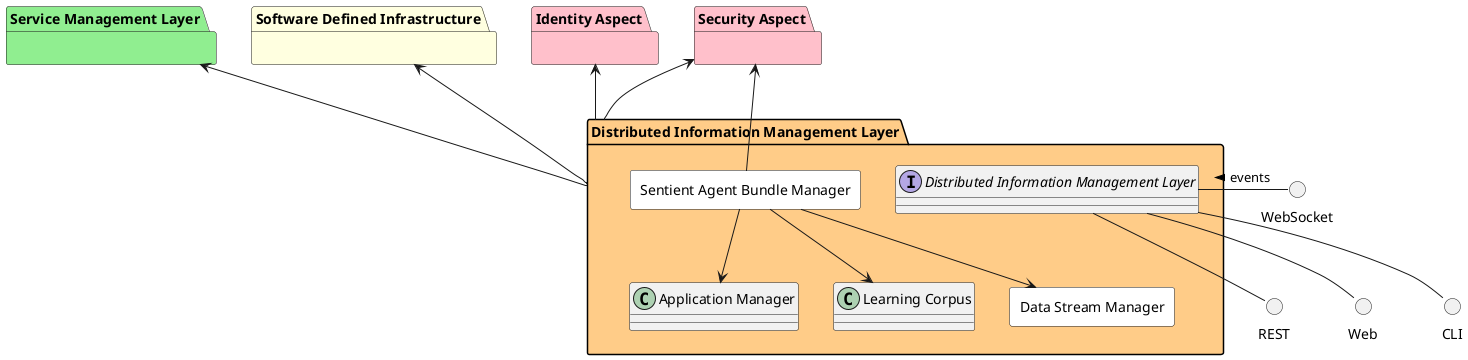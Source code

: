 @startuml


package "Software Defined Infrastructure" #lightyellow {

}

package "Service Management Layer" #lightgreen {

}

package "Security Aspect" #pink {

}

package "Identity Aspect" #pink {

}


package "Distributed Information Management Layer" #ffcc88 {

    interface "Distributed Information Management Layer" as i {
    
    
    }
}

circle REST
circle Web
circle CLI
circle WebSocket

i -down- Web
i -down- CLI
i -down- REST
WebSocket -left- i: events >

package "Distributed Information Management Layer" #ffcc88 {


rectangle "Data Stream Manager" #white {
}

rectangle "Sentient Agent Bundle Manager" #white {
}

    "Sentient Agent Bundle Manager" --> "Data Stream Manager"
    
    "Sentient Agent Bundle Manager" --> "Security Aspect"
    
    "Sentient Agent Bundle Manager" --> "Application Manager"
    
    "Sentient Agent Bundle Manager" --> "Learning Corpus"
    
}


    "Software Defined Infrastructure" <-- "Distributed Information Management Layer"

    "Service Management Layer" <-- "Distributed Information Management Layer"

    "Security Aspect" <-- "Distributed Information Management Layer"

    "Identity Aspect" <-- "Distributed Information Management Layer"


@enduml
